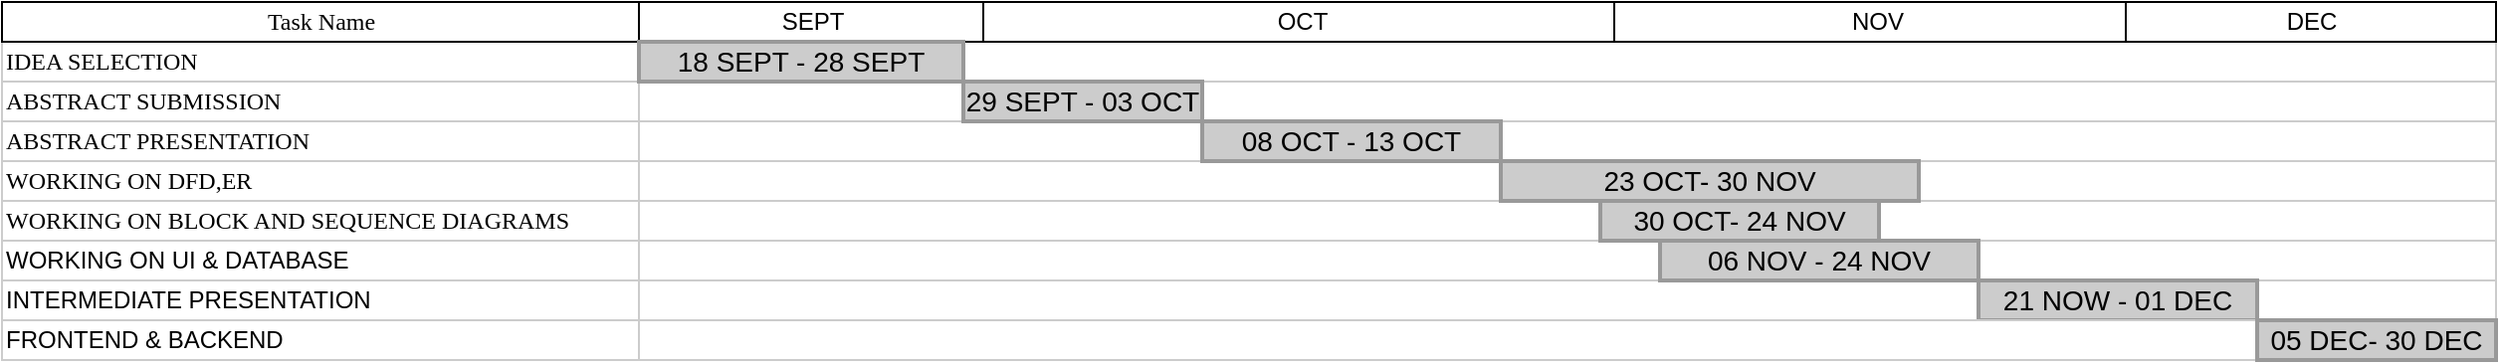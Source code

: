 <mxfile version="22.1.16" type="google">
  <diagram name="Page-1" id="fc2ac565-0d4e-3f0d-88b0-a54af1634ed7">
    <mxGraphModel grid="1" page="1" gridSize="10" guides="1" tooltips="1" connect="0" arrows="1" fold="1" pageScale="1.5" pageWidth="1169" pageHeight="827" background="none" math="0" shadow="0">
      <root>
        <mxCell id="0" style=";html=1;" />
        <mxCell id="1" style=";html=1;" parent="0" />
        <mxCell id="75" value="&lt;font face=&quot;Times New Roman&quot;&gt;IDEA SELECTION&lt;/font&gt;" style="align=left;strokeColor=#CCCCCC;html=1;" vertex="1" parent="1">
          <mxGeometry x="297.0" y="150.0" width="320.0" height="20.0" as="geometry" />
        </mxCell>
        <mxCell id="80" value="&lt;font face=&quot;Times New Roman&quot;&gt;ABSTRACT SUBMISSION&lt;/font&gt;" style="align=left;strokeColor=#CCCCCC;html=1;" vertex="1" parent="1">
          <mxGeometry x="297" y="170.0" width="320" height="20" as="geometry" />
        </mxCell>
        <mxCell id="85" value="&lt;font face=&quot;Times New Roman&quot;&gt;ABSTRACT PRESENTATION&lt;/font&gt;" style="align=left;strokeColor=#CCCCCC;html=1;" vertex="1" parent="1">
          <mxGeometry x="297.0" y="190.0" width="320.0" height="20" as="geometry" />
        </mxCell>
        <mxCell id="90" value="&lt;font face=&quot;Times New Roman&quot;&gt;WORKING ON DFD,ER&lt;/font&gt;" style="align=left;strokeColor=#CCCCCC;html=1;" vertex="1" parent="1">
          <mxGeometry x="297.0" y="210.0" width="320.0" height="20" as="geometry" />
        </mxCell>
        <mxCell id="95" value="&lt;font face=&quot;Times New Roman&quot;&gt;WORKING ON BLOCK AND SEQUENCE DIAGRAMS&lt;/font&gt;" style="align=left;strokeColor=#CCCCCC;html=1;" vertex="1" parent="1">
          <mxGeometry x="297.0" y="230.0" width="320.0" height="20" as="geometry" />
        </mxCell>
        <mxCell id="100" value="WORKING ON UI &amp;amp; DATABASE" style="align=left;strokeColor=#CCCCCC;html=1;" vertex="1" parent="1">
          <mxGeometry x="297.0" y="250.0" width="320.0" height="20" as="geometry" />
        </mxCell>
        <mxCell id="2" value="&lt;font face=&quot;Times New Roman&quot;&gt;Task Name&lt;/font&gt;" style="strokeWidth=1;fontStyle=0;html=1;" vertex="1" parent="1">
          <mxGeometry x="297" y="130" width="320" height="20" as="geometry" />
        </mxCell>
        <mxCell id="67c90442a009f359-289" value="INTERMEDIATE PRESENTATION" style="align=left;strokeColor=#CCCCCC;html=1;" vertex="1" parent="1">
          <mxGeometry x="297.0" y="270.0" width="320.0" height="20" as="geometry" />
        </mxCell>
        <mxCell id="67c90442a009f359-291" value="" style="align=left;strokeColor=#CCCCCC;html=1;" vertex="1" parent="1">
          <mxGeometry x="617" y="150" width="933" height="20" as="geometry" />
        </mxCell>
        <mxCell id="4" value="SEPT" style="strokeWidth=1;fontStyle=0;html=1;" vertex="1" parent="1">
          <mxGeometry x="617" y="130" width="173" height="20" as="geometry" />
        </mxCell>
        <mxCell id="67c90442a009f359-281" value="OCT" style="strokeWidth=1;fontStyle=0;html=1;" vertex="1" parent="1">
          <mxGeometry x="790" y="130" width="320" height="20" as="geometry" />
        </mxCell>
        <mxCell id="67c90442a009f359-284" value="NOV" style="strokeWidth=1;fontStyle=0;html=1;" vertex="1" parent="1">
          <mxGeometry x="1107" y="130" width="263" height="20" as="geometry" />
        </mxCell>
        <mxCell id="67c90442a009f359-288" value="DEC" style="strokeWidth=1;fontStyle=0;html=1;" vertex="1" parent="1">
          <mxGeometry x="1364" y="130" width="186" height="20" as="geometry" />
        </mxCell>
        <mxCell id="67c90442a009f359-292" value="" style="align=left;strokeColor=#CCCCCC;html=1;" vertex="1" parent="1">
          <mxGeometry x="617" y="170" width="933" height="20" as="geometry" />
        </mxCell>
        <mxCell id="67c90442a009f359-293" value="" style="align=left;strokeColor=#CCCCCC;html=1;" vertex="1" parent="1">
          <mxGeometry x="617" y="190" width="933" height="20" as="geometry" />
        </mxCell>
        <mxCell id="67c90442a009f359-294" value="" style="align=left;strokeColor=#CCCCCC;html=1;" vertex="1" parent="1">
          <mxGeometry x="617" y="210" width="933" height="20" as="geometry" />
        </mxCell>
        <mxCell id="67c90442a009f359-295" value="" style="align=left;strokeColor=#CCCCCC;html=1;" vertex="1" parent="1">
          <mxGeometry x="617" y="230" width="933" height="20" as="geometry" />
        </mxCell>
        <mxCell id="67c90442a009f359-296" value="" style="align=left;strokeColor=#CCCCCC;html=1;" vertex="1" parent="1">
          <mxGeometry x="617" y="250" width="933" height="20" as="geometry" />
        </mxCell>
        <mxCell id="67c90442a009f359-297" value="" style="align=left;strokeColor=#CCCCCC;html=1;" vertex="1" parent="1">
          <mxGeometry x="617" y="270" width="933" height="20" as="geometry" />
        </mxCell>
        <mxCell id="67c90442a009f359-299" value="18 SEPT - 28 SEPT" style="whiteSpace=wrap;html=1;strokeWidth=2;fillColor=#CCCCCC;gradientColor=none;fontSize=14;align=center;strokeColor=#999999;" vertex="1" parent="1">
          <mxGeometry x="617" y="150" width="163" height="20" as="geometry" />
        </mxCell>
        <mxCell id="67c90442a009f359-300" value="29 SEPT - 03 OCT" style="whiteSpace=wrap;html=1;strokeWidth=2;fillColor=#CCCCCC;gradientColor=none;fontSize=14;align=center;strokeColor=#999999;" vertex="1" parent="1">
          <mxGeometry x="780" y="170" width="120" height="20" as="geometry" />
        </mxCell>
        <mxCell id="67c90442a009f359-301" value="08 OCT - 13 OCT" style="whiteSpace=wrap;html=1;strokeWidth=2;fillColor=#CCCCCC;gradientColor=none;fontSize=14;align=center;strokeColor=#999999;" vertex="1" parent="1">
          <mxGeometry x="900" y="190" width="150" height="20" as="geometry" />
        </mxCell>
        <mxCell id="67c90442a009f359-302" value="23 OCT- 30 NOV" style="whiteSpace=wrap;html=1;strokeWidth=2;fillColor=#CCCCCC;gradientColor=none;fontSize=14;align=center;strokeColor=#999999;" vertex="1" parent="1">
          <mxGeometry x="1050" y="210" width="210" height="20" as="geometry" />
        </mxCell>
        <mxCell id="67c90442a009f359-303" value="30 OCT- 24 NOV" style="whiteSpace=wrap;html=1;strokeWidth=2;fillColor=#CCCCCC;gradientColor=none;fontSize=14;align=center;strokeColor=#999999;" vertex="1" parent="1">
          <mxGeometry x="1100" y="230" width="140" height="20" as="geometry" />
        </mxCell>
        <mxCell id="67c90442a009f359-304" value="06 NOV - 24 NOV" style="whiteSpace=wrap;html=1;strokeWidth=2;fillColor=#CCCCCC;gradientColor=none;fontSize=14;align=center;strokeColor=#999999;" vertex="1" parent="1">
          <mxGeometry x="1130" y="250" width="160" height="20" as="geometry" />
        </mxCell>
        <mxCell id="67c90442a009f359-305" value="21 NOW - 01 DEC" style="whiteSpace=wrap;html=1;strokeWidth=2;fillColor=#CCCCCC;gradientColor=none;fontSize=14;align=center;strokeColor=#999999;" vertex="1" parent="1">
          <mxGeometry x="1290" y="270" width="140" height="20" as="geometry" />
        </mxCell>
        <mxCell id="Dv4HHQSupHE3Sz1EbWZ1-100" value="FRONTEND &amp;amp; BACKEND&amp;nbsp;" style="align=left;strokeColor=#CCCCCC;html=1;" vertex="1" parent="1">
          <mxGeometry x="297.0" y="290.0" width="320.0" height="20" as="geometry" />
        </mxCell>
        <mxCell id="Dv4HHQSupHE3Sz1EbWZ1-101" value="" style="align=left;strokeColor=#CCCCCC;html=1;" vertex="1" parent="1">
          <mxGeometry x="617" y="290" width="933" height="20" as="geometry" />
        </mxCell>
        <mxCell id="Dv4HHQSupHE3Sz1EbWZ1-102" value="05 DEC- 30 DEC" style="whiteSpace=wrap;html=1;strokeWidth=2;fillColor=#CCCCCC;gradientColor=none;fontSize=14;align=center;strokeColor=#999999;" vertex="1" parent="1">
          <mxGeometry x="1430" y="290" width="120" height="20" as="geometry" />
        </mxCell>
      </root>
    </mxGraphModel>
  </diagram>
</mxfile>
